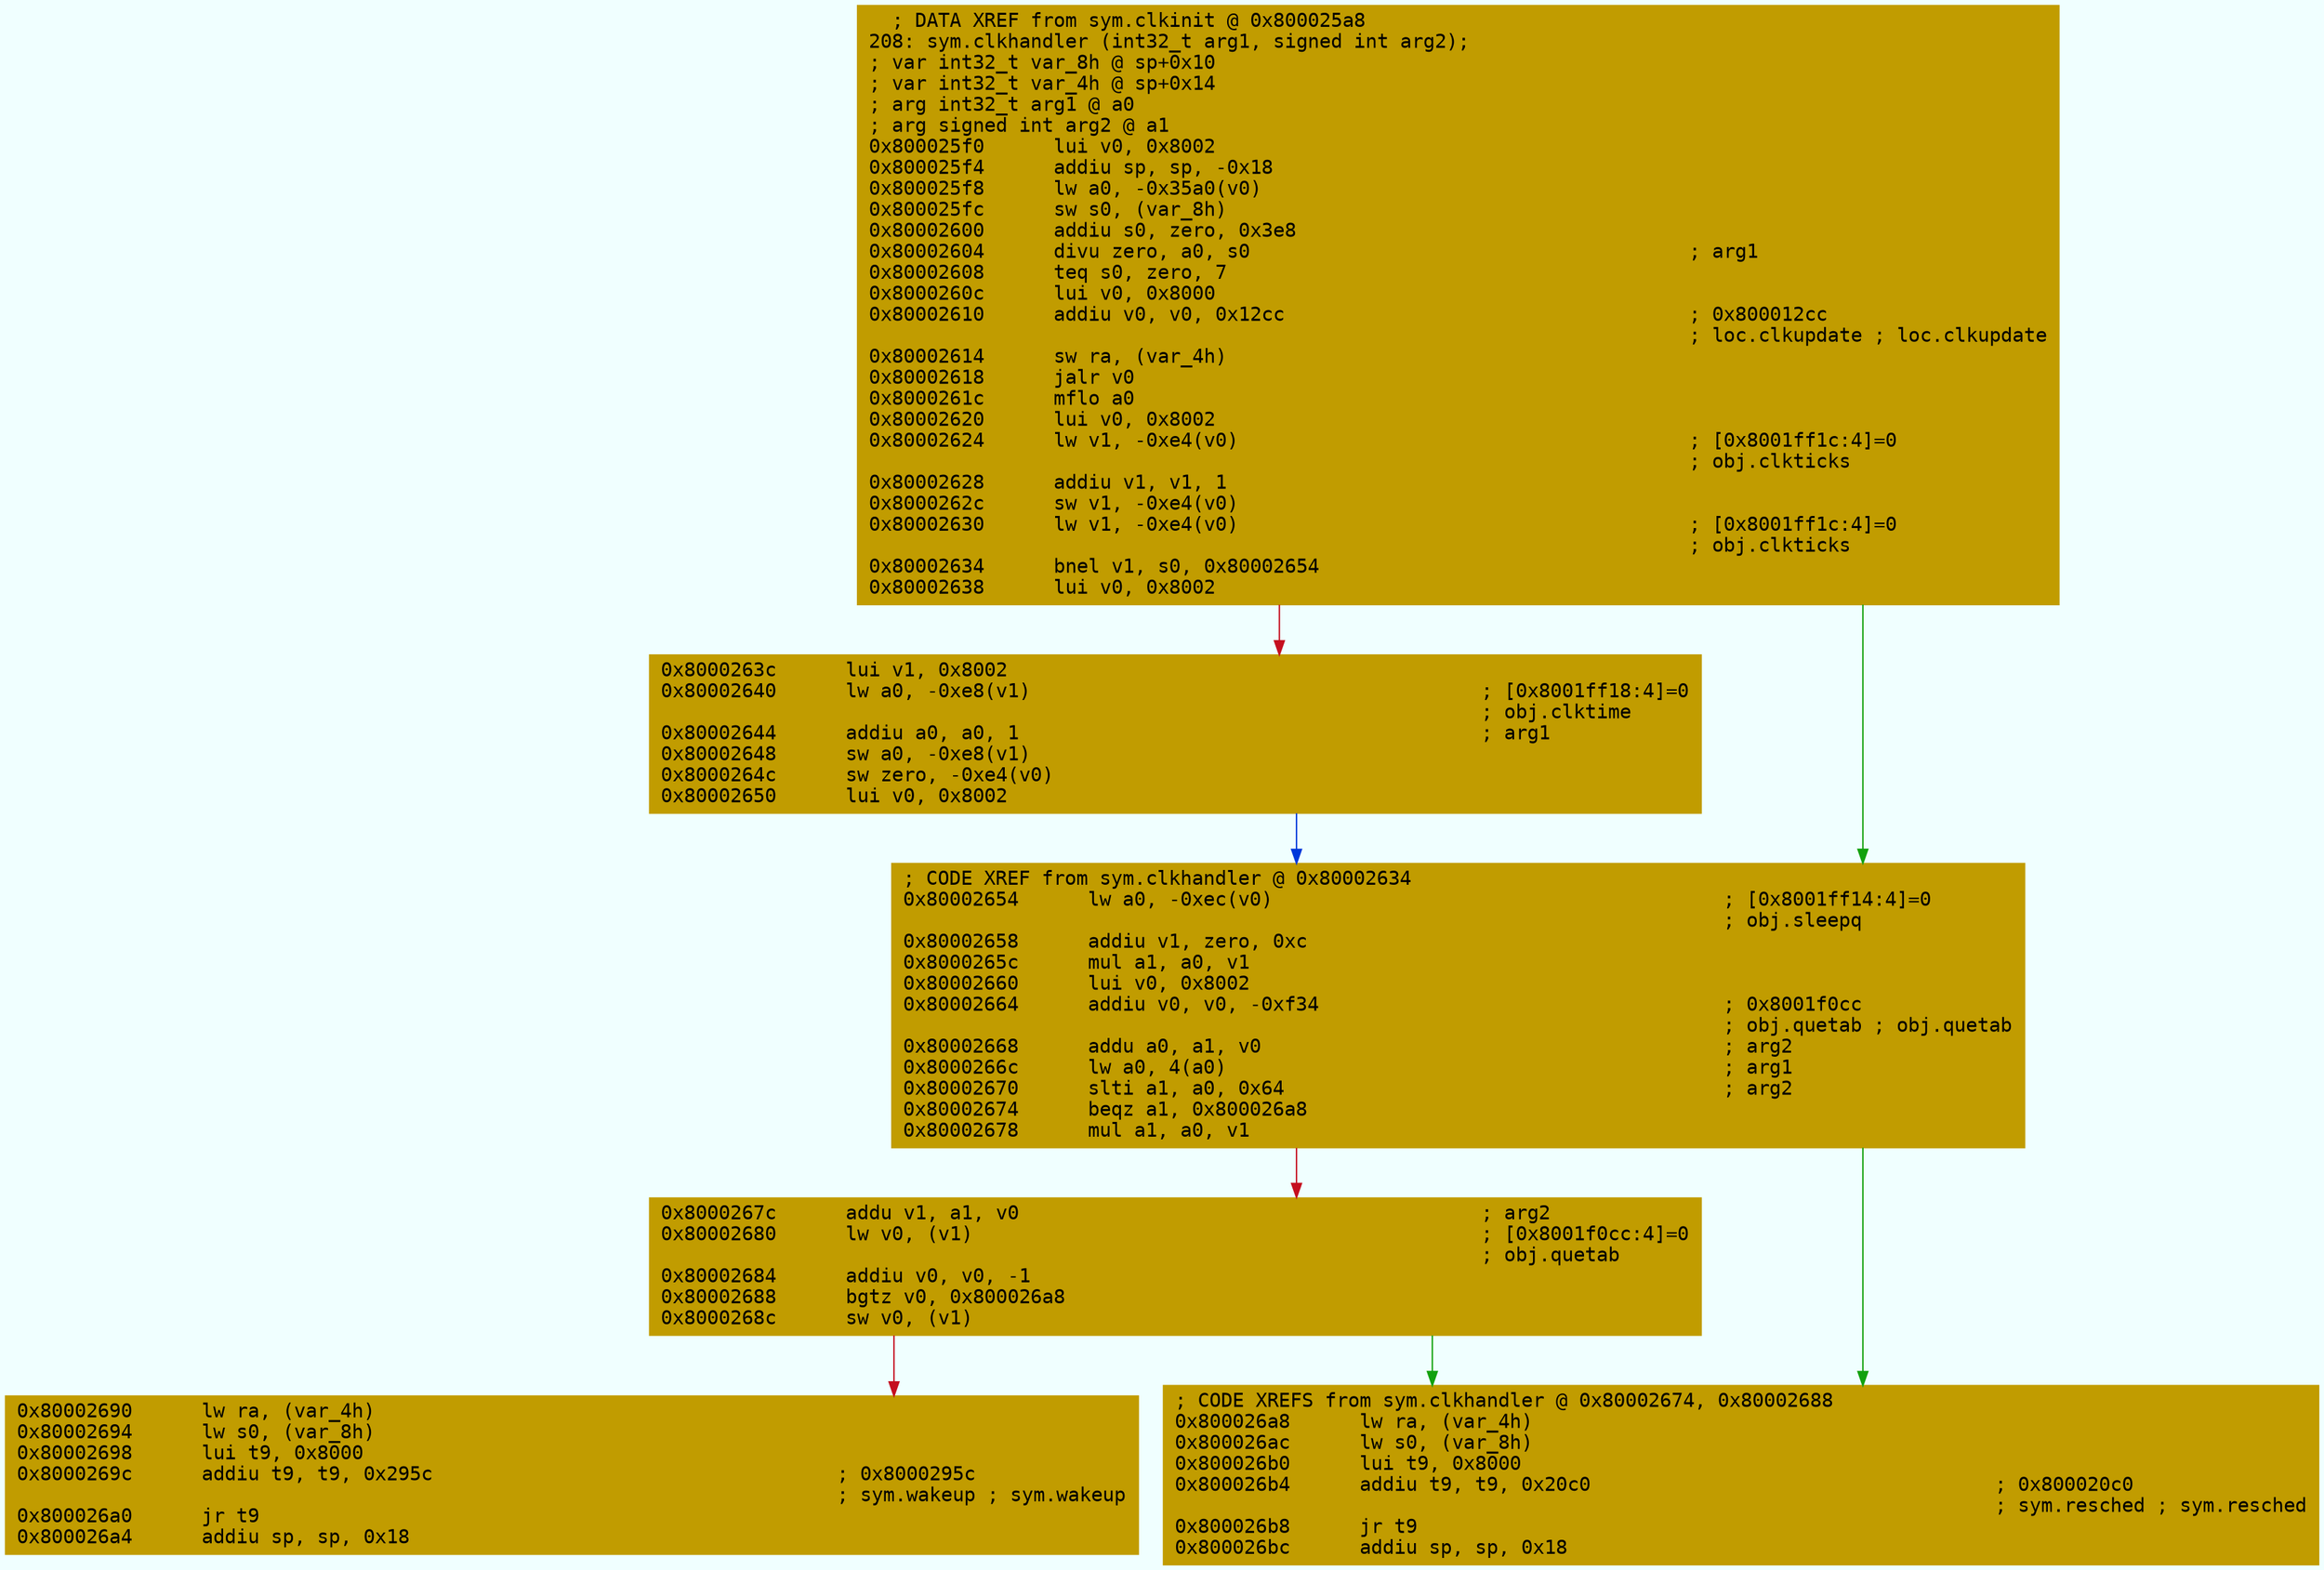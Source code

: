 digraph code {
	graph [bgcolor=azure fontsize=8 fontname="Courier" splines="ortho"];
	node [fillcolor=gray style=filled shape=box];
	edge [arrowhead="normal"];
	"0x800025f0" [URL="sym.clkhandler/0x800025f0", fillcolor="#c19c00",color="#c19c00", fontname="Courier",label="  ; DATA XREF from sym.clkinit @ 0x800025a8\l208: sym.clkhandler (int32_t arg1, signed int arg2);\l; var int32_t var_8h @ sp+0x10\l; var int32_t var_4h @ sp+0x14\l; arg int32_t arg1 @ a0\l; arg signed int arg2 @ a1\l0x800025f0      lui v0, 0x8002\l0x800025f4      addiu sp, sp, -0x18\l0x800025f8      lw a0, -0x35a0(v0)\l0x800025fc      sw s0, (var_8h)\l0x80002600      addiu s0, zero, 0x3e8\l0x80002604      divu zero, a0, s0                                      ; arg1\l0x80002608      teq s0, zero, 7\l0x8000260c      lui v0, 0x8000\l0x80002610      addiu v0, v0, 0x12cc                                   ; 0x800012cc\l                                                                       ; loc.clkupdate ; loc.clkupdate\l0x80002614      sw ra, (var_4h)\l0x80002618      jalr v0\l0x8000261c      mflo a0\l0x80002620      lui v0, 0x8002\l0x80002624      lw v1, -0xe4(v0)                                       ; [0x8001ff1c:4]=0\l                                                                       ; obj.clkticks\l0x80002628      addiu v1, v1, 1\l0x8000262c      sw v1, -0xe4(v0)\l0x80002630      lw v1, -0xe4(v0)                                       ; [0x8001ff1c:4]=0\l                                                                       ; obj.clkticks\l0x80002634      bnel v1, s0, 0x80002654\l0x80002638      lui v0, 0x8002\l"]
	"0x8000263c" [URL="sym.clkhandler/0x8000263c", fillcolor="#c19c00",color="#c19c00", fontname="Courier",label="0x8000263c      lui v1, 0x8002\l0x80002640      lw a0, -0xe8(v1)                                       ; [0x8001ff18:4]=0\l                                                                       ; obj.clktime\l0x80002644      addiu a0, a0, 1                                        ; arg1\l0x80002648      sw a0, -0xe8(v1)\l0x8000264c      sw zero, -0xe4(v0)\l0x80002650      lui v0, 0x8002\l"]
	"0x80002654" [URL="sym.clkhandler/0x80002654", fillcolor="#c19c00",color="#c19c00", fontname="Courier",label="; CODE XREF from sym.clkhandler @ 0x80002634\l0x80002654      lw a0, -0xec(v0)                                       ; [0x8001ff14:4]=0\l                                                                       ; obj.sleepq\l0x80002658      addiu v1, zero, 0xc\l0x8000265c      mul a1, a0, v1\l0x80002660      lui v0, 0x8002\l0x80002664      addiu v0, v0, -0xf34                                   ; 0x8001f0cc\l                                                                       ; obj.quetab ; obj.quetab\l0x80002668      addu a0, a1, v0                                        ; arg2\l0x8000266c      lw a0, 4(a0)                                           ; arg1\l0x80002670      slti a1, a0, 0x64                                      ; arg2\l0x80002674      beqz a1, 0x800026a8\l0x80002678      mul a1, a0, v1\l"]
	"0x8000267c" [URL="sym.clkhandler/0x8000267c", fillcolor="#c19c00",color="#c19c00", fontname="Courier",label="0x8000267c      addu v1, a1, v0                                        ; arg2\l0x80002680      lw v0, (v1)                                            ; [0x8001f0cc:4]=0\l                                                                       ; obj.quetab\l0x80002684      addiu v0, v0, -1\l0x80002688      bgtz v0, 0x800026a8\l0x8000268c      sw v0, (v1)\l"]
	"0x80002690" [URL="sym.clkhandler/0x80002690", fillcolor="#c19c00",color="#c19c00", fontname="Courier",label="0x80002690      lw ra, (var_4h)\l0x80002694      lw s0, (var_8h)\l0x80002698      lui t9, 0x8000\l0x8000269c      addiu t9, t9, 0x295c                                   ; 0x8000295c\l                                                                       ; sym.wakeup ; sym.wakeup\l0x800026a0      jr t9\l0x800026a4      addiu sp, sp, 0x18\l"]
	"0x800026a8" [URL="sym.clkhandler/0x800026a8", fillcolor="#c19c00",color="#c19c00", fontname="Courier",label="; CODE XREFS from sym.clkhandler @ 0x80002674, 0x80002688\l0x800026a8      lw ra, (var_4h)\l0x800026ac      lw s0, (var_8h)\l0x800026b0      lui t9, 0x8000\l0x800026b4      addiu t9, t9, 0x20c0                                   ; 0x800020c0\l                                                                       ; sym.resched ; sym.resched\l0x800026b8      jr t9\l0x800026bc      addiu sp, sp, 0x18\l"]
        "0x800025f0" -> "0x80002654" [color="#13a10e"];
        "0x800025f0" -> "0x8000263c" [color="#c50f1f"];
        "0x8000263c" -> "0x80002654" [color="#0037da"];
        "0x80002654" -> "0x800026a8" [color="#13a10e"];
        "0x80002654" -> "0x8000267c" [color="#c50f1f"];
        "0x8000267c" -> "0x800026a8" [color="#13a10e"];
        "0x8000267c" -> "0x80002690" [color="#c50f1f"];
}
